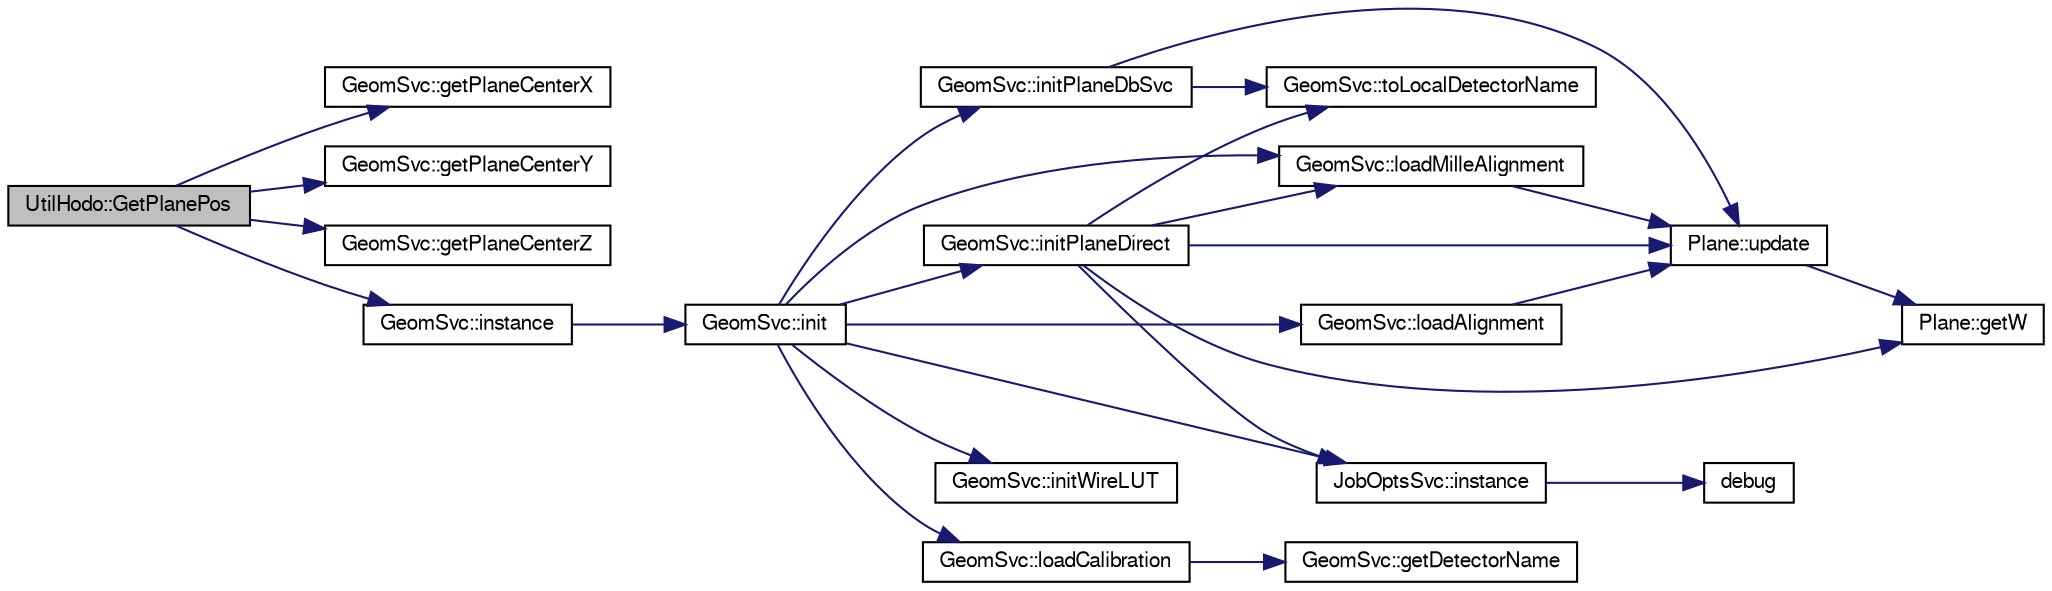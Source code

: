 digraph "UtilHodo::GetPlanePos"
{
  bgcolor="transparent";
  edge [fontname="FreeSans",fontsize="10",labelfontname="FreeSans",labelfontsize="10"];
  node [fontname="FreeSans",fontsize="10",shape=record];
  rankdir="LR";
  Node1 [label="UtilHodo::GetPlanePos",height=0.2,width=0.4,color="black", fillcolor="grey75", style="filled" fontcolor="black"];
  Node1 -> Node2 [color="midnightblue",fontsize="10",style="solid",fontname="FreeSans"];
  Node2 [label="GeomSvc::getPlaneCenterX",height=0.2,width=0.4,color="black",URL="$d0/da0/classGeomSvc.html#a6ba0782756b1082859e85e660a2a386b"];
  Node1 -> Node3 [color="midnightblue",fontsize="10",style="solid",fontname="FreeSans"];
  Node3 [label="GeomSvc::getPlaneCenterY",height=0.2,width=0.4,color="black",URL="$d0/da0/classGeomSvc.html#a162032f241ca74df57ec894b89484a84"];
  Node1 -> Node4 [color="midnightblue",fontsize="10",style="solid",fontname="FreeSans"];
  Node4 [label="GeomSvc::getPlaneCenterZ",height=0.2,width=0.4,color="black",URL="$d0/da0/classGeomSvc.html#a3297a6727be56e5bdacee689f3a309da"];
  Node1 -> Node5 [color="midnightblue",fontsize="10",style="solid",fontname="FreeSans"];
  Node5 [label="GeomSvc::instance",height=0.2,width=0.4,color="black",URL="$d0/da0/classGeomSvc.html#a2b7ecf5467120206b9479654c48ad7c4",tooltip="singlton instance "];
  Node5 -> Node6 [color="midnightblue",fontsize="10",style="solid",fontname="FreeSans"];
  Node6 [label="GeomSvc::init",height=0.2,width=0.4,color="black",URL="$d0/da0/classGeomSvc.html#a96ec4efc82cbaed0b5623e4dd69385b6",tooltip="Initialization, either from MySQL or from ascii file. "];
  Node6 -> Node7 [color="midnightblue",fontsize="10",style="solid",fontname="FreeSans"];
  Node7 [label="GeomSvc::initPlaneDbSvc",height=0.2,width=0.4,color="black",URL="$d0/da0/classGeomSvc.html#adbe1473f9b3a8ff942da8d7d8ee28322"];
  Node7 -> Node8 [color="midnightblue",fontsize="10",style="solid",fontname="FreeSans"];
  Node8 [label="GeomSvc::toLocalDetectorName",height=0.2,width=0.4,color="black",URL="$d0/da0/classGeomSvc.html#a315e886f05db8254ed7d320706e268e6",tooltip="Convert the official detectorName to local detectorName. "];
  Node7 -> Node9 [color="midnightblue",fontsize="10",style="solid",fontname="FreeSans"];
  Node9 [label="Plane::update",height=0.2,width=0.4,color="black",URL="$dc/d90/classPlane.html#a7fbb07f76503fe057772e01f542afc32"];
  Node9 -> Node10 [color="midnightblue",fontsize="10",style="solid",fontname="FreeSans"];
  Node10 [label="Plane::getW",height=0.2,width=0.4,color="black",URL="$dc/d90/classPlane.html#a48ab3a309bee8c386464b36a7593df16"];
  Node6 -> Node11 [color="midnightblue",fontsize="10",style="solid",fontname="FreeSans"];
  Node11 [label="GeomSvc::initPlaneDirect",height=0.2,width=0.4,color="black",URL="$d0/da0/classGeomSvc.html#a0d550b9f787318d57cdae9db2d04d6fb"];
  Node11 -> Node10 [color="midnightblue",fontsize="10",style="solid",fontname="FreeSans"];
  Node11 -> Node12 [color="midnightblue",fontsize="10",style="solid",fontname="FreeSans"];
  Node12 [label="JobOptsSvc::instance",height=0.2,width=0.4,color="black",URL="$d8/d62/classJobOptsSvc.html#aeb0d694dc08274aa90b0d6b1ee8384cb",tooltip="singlton instance "];
  Node12 -> Node13 [color="midnightblue",fontsize="10",style="solid",fontname="FreeSans"];
  Node13 [label="debug",height=0.2,width=0.4,color="black",URL="$dd/d23/JobOptsSvc_8cxx.html#a71e70a8ecc08c35494b083076d2ace7b"];
  Node11 -> Node14 [color="midnightblue",fontsize="10",style="solid",fontname="FreeSans"];
  Node14 [label="GeomSvc::loadMilleAlignment",height=0.2,width=0.4,color="black",URL="$d0/da0/classGeomSvc.html#a418543d7b33fc95092b2cd4a7496f1b8"];
  Node14 -> Node9 [color="midnightblue",fontsize="10",style="solid",fontname="FreeSans"];
  Node11 -> Node8 [color="midnightblue",fontsize="10",style="solid",fontname="FreeSans"];
  Node11 -> Node9 [color="midnightblue",fontsize="10",style="solid",fontname="FreeSans"];
  Node6 -> Node15 [color="midnightblue",fontsize="10",style="solid",fontname="FreeSans"];
  Node15 [label="GeomSvc::initWireLUT",height=0.2,width=0.4,color="black",URL="$d0/da0/classGeomSvc.html#a0c78d3ac904cfbb367e96c73f176630d"];
  Node6 -> Node12 [color="midnightblue",fontsize="10",style="solid",fontname="FreeSans"];
  Node6 -> Node16 [color="midnightblue",fontsize="10",style="solid",fontname="FreeSans"];
  Node16 [label="GeomSvc::loadAlignment",height=0.2,width=0.4,color="black",URL="$d0/da0/classGeomSvc.html#ab6c810e39b86ce66a4be6a596b4d54b8"];
  Node16 -> Node9 [color="midnightblue",fontsize="10",style="solid",fontname="FreeSans"];
  Node6 -> Node17 [color="midnightblue",fontsize="10",style="solid",fontname="FreeSans"];
  Node17 [label="GeomSvc::loadCalibration",height=0.2,width=0.4,color="black",URL="$d0/da0/classGeomSvc.html#abc60088ed5985a796f5df18ae4299661"];
  Node17 -> Node18 [color="midnightblue",fontsize="10",style="solid",fontname="FreeSans"];
  Node18 [label="GeomSvc::getDetectorName",height=0.2,width=0.4,color="black",URL="$d0/da0/classGeomSvc.html#a64fde7dce7f3df7cf534796d7da4ecdb"];
  Node6 -> Node14 [color="midnightblue",fontsize="10",style="solid",fontname="FreeSans"];
}
